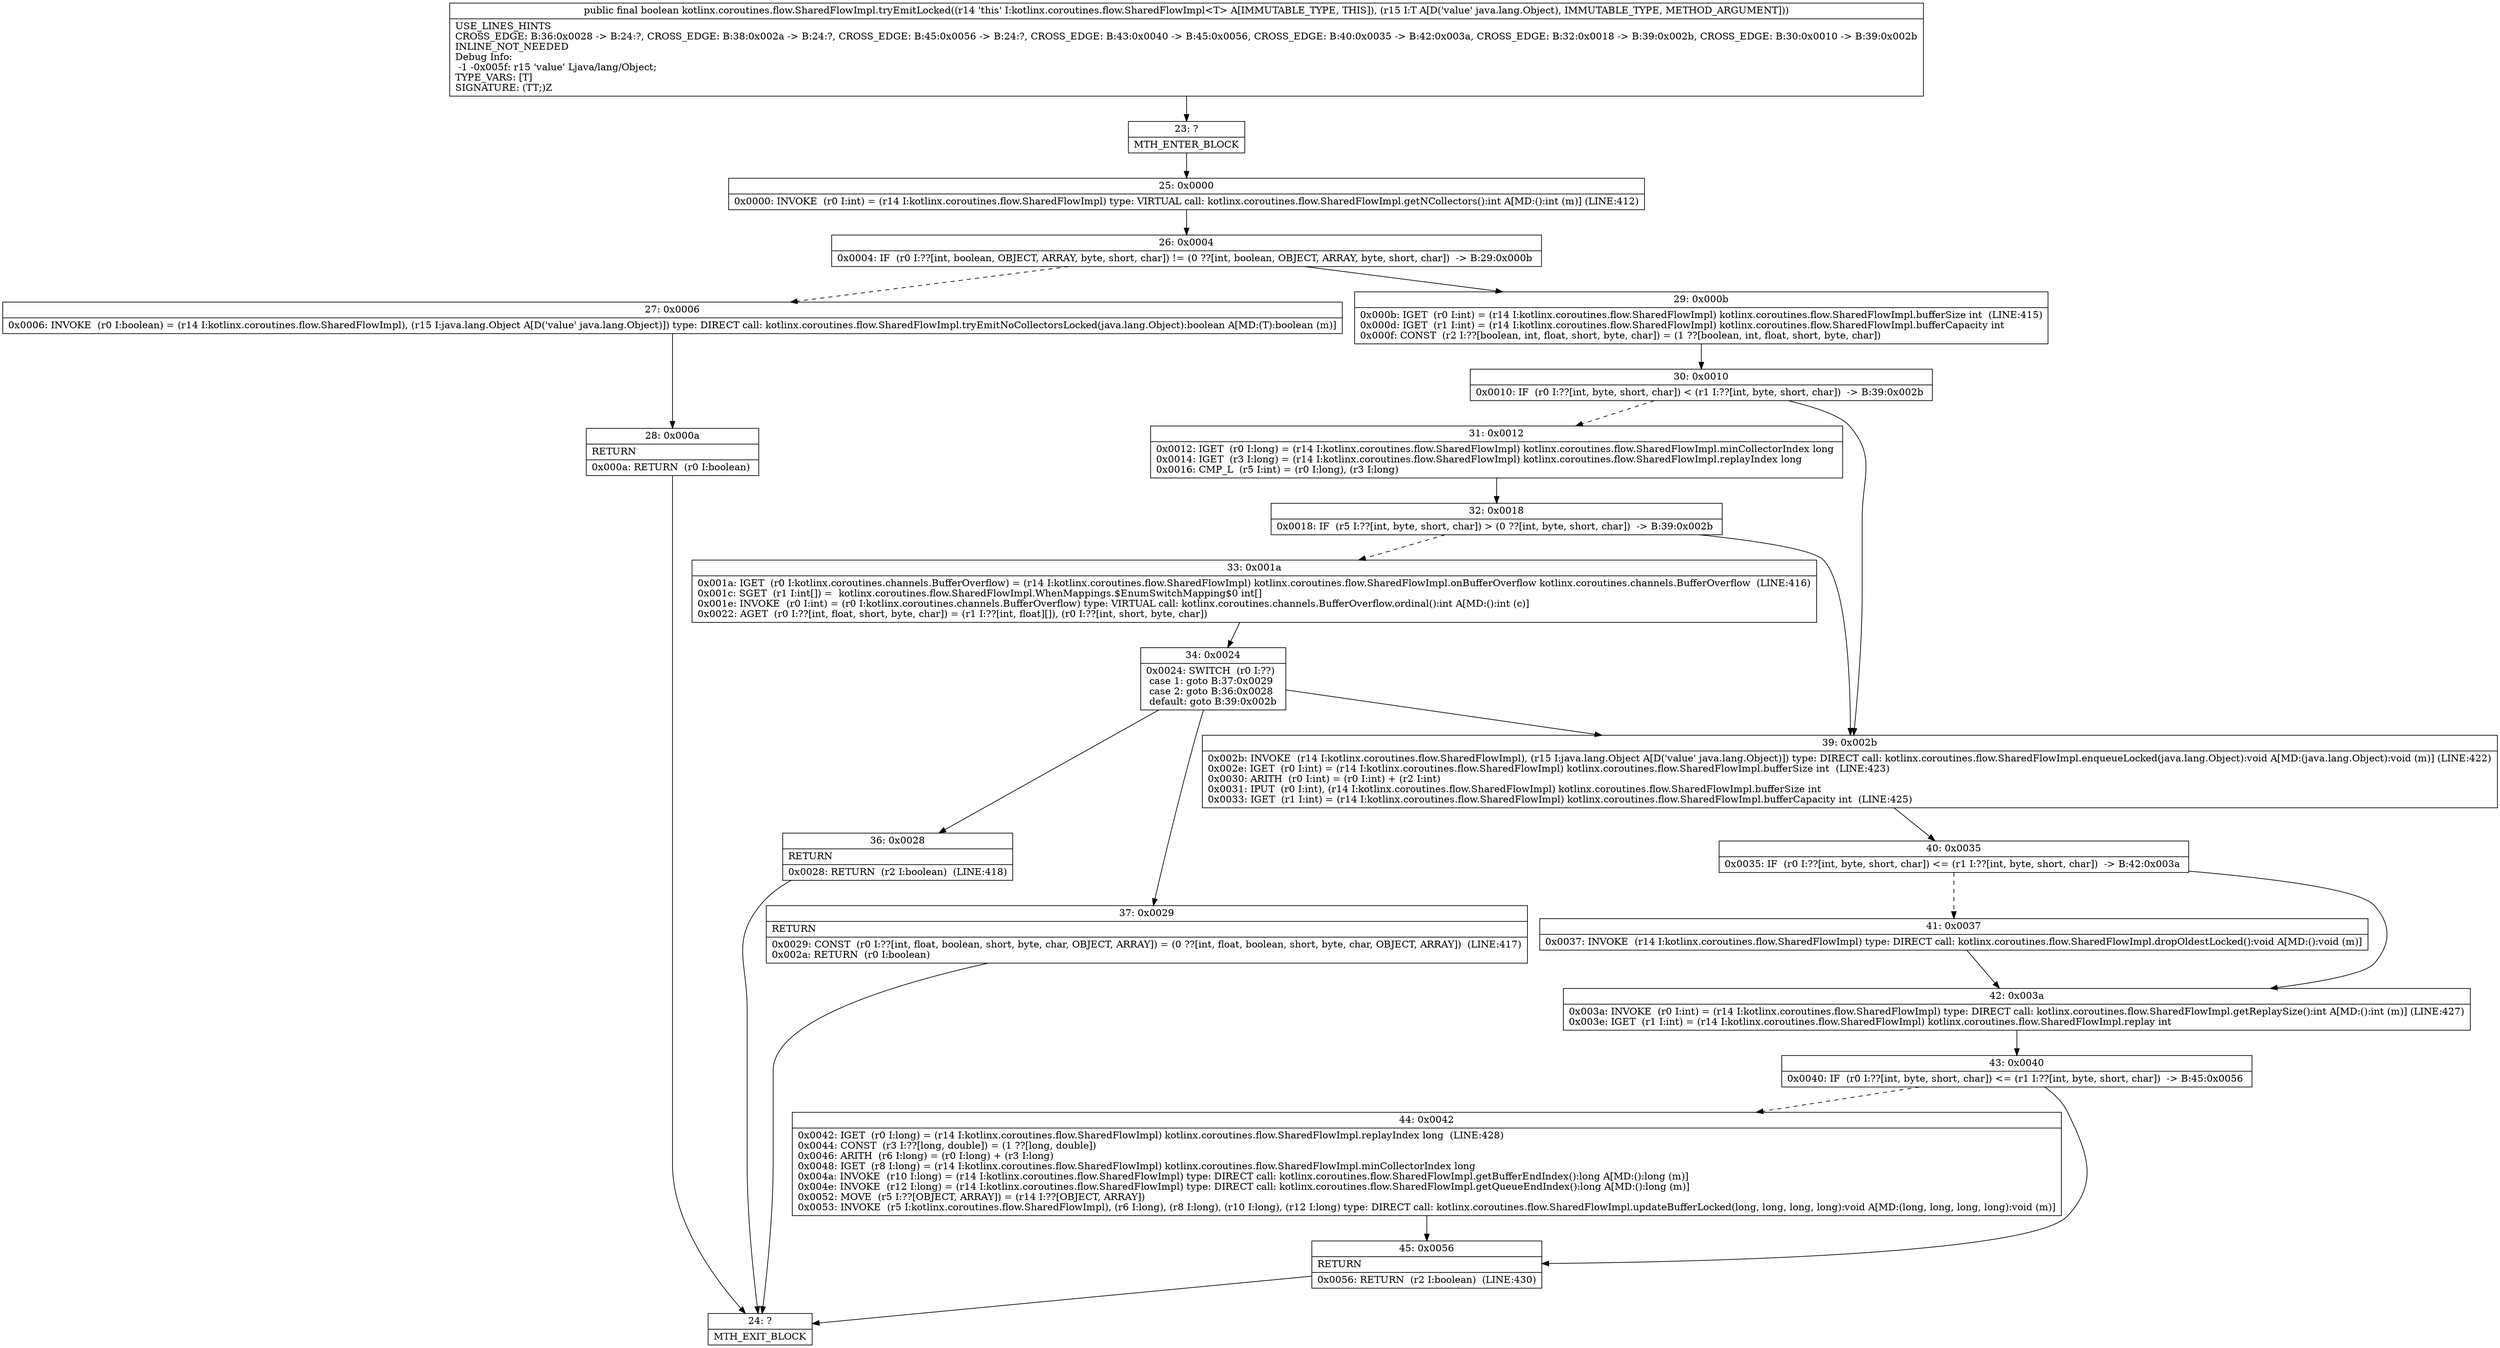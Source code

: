 digraph "CFG forkotlinx.coroutines.flow.SharedFlowImpl.tryEmitLocked(Ljava\/lang\/Object;)Z" {
Node_23 [shape=record,label="{23\:\ ?|MTH_ENTER_BLOCK\l}"];
Node_25 [shape=record,label="{25\:\ 0x0000|0x0000: INVOKE  (r0 I:int) = (r14 I:kotlinx.coroutines.flow.SharedFlowImpl) type: VIRTUAL call: kotlinx.coroutines.flow.SharedFlowImpl.getNCollectors():int A[MD:():int (m)] (LINE:412)\l}"];
Node_26 [shape=record,label="{26\:\ 0x0004|0x0004: IF  (r0 I:??[int, boolean, OBJECT, ARRAY, byte, short, char]) != (0 ??[int, boolean, OBJECT, ARRAY, byte, short, char])  \-\> B:29:0x000b \l}"];
Node_27 [shape=record,label="{27\:\ 0x0006|0x0006: INVOKE  (r0 I:boolean) = (r14 I:kotlinx.coroutines.flow.SharedFlowImpl), (r15 I:java.lang.Object A[D('value' java.lang.Object)]) type: DIRECT call: kotlinx.coroutines.flow.SharedFlowImpl.tryEmitNoCollectorsLocked(java.lang.Object):boolean A[MD:(T):boolean (m)]\l}"];
Node_28 [shape=record,label="{28\:\ 0x000a|RETURN\l|0x000a: RETURN  (r0 I:boolean) \l}"];
Node_24 [shape=record,label="{24\:\ ?|MTH_EXIT_BLOCK\l}"];
Node_29 [shape=record,label="{29\:\ 0x000b|0x000b: IGET  (r0 I:int) = (r14 I:kotlinx.coroutines.flow.SharedFlowImpl) kotlinx.coroutines.flow.SharedFlowImpl.bufferSize int  (LINE:415)\l0x000d: IGET  (r1 I:int) = (r14 I:kotlinx.coroutines.flow.SharedFlowImpl) kotlinx.coroutines.flow.SharedFlowImpl.bufferCapacity int \l0x000f: CONST  (r2 I:??[boolean, int, float, short, byte, char]) = (1 ??[boolean, int, float, short, byte, char]) \l}"];
Node_30 [shape=record,label="{30\:\ 0x0010|0x0010: IF  (r0 I:??[int, byte, short, char]) \< (r1 I:??[int, byte, short, char])  \-\> B:39:0x002b \l}"];
Node_31 [shape=record,label="{31\:\ 0x0012|0x0012: IGET  (r0 I:long) = (r14 I:kotlinx.coroutines.flow.SharedFlowImpl) kotlinx.coroutines.flow.SharedFlowImpl.minCollectorIndex long \l0x0014: IGET  (r3 I:long) = (r14 I:kotlinx.coroutines.flow.SharedFlowImpl) kotlinx.coroutines.flow.SharedFlowImpl.replayIndex long \l0x0016: CMP_L  (r5 I:int) = (r0 I:long), (r3 I:long) \l}"];
Node_32 [shape=record,label="{32\:\ 0x0018|0x0018: IF  (r5 I:??[int, byte, short, char]) \> (0 ??[int, byte, short, char])  \-\> B:39:0x002b \l}"];
Node_33 [shape=record,label="{33\:\ 0x001a|0x001a: IGET  (r0 I:kotlinx.coroutines.channels.BufferOverflow) = (r14 I:kotlinx.coroutines.flow.SharedFlowImpl) kotlinx.coroutines.flow.SharedFlowImpl.onBufferOverflow kotlinx.coroutines.channels.BufferOverflow  (LINE:416)\l0x001c: SGET  (r1 I:int[]) =  kotlinx.coroutines.flow.SharedFlowImpl.WhenMappings.$EnumSwitchMapping$0 int[] \l0x001e: INVOKE  (r0 I:int) = (r0 I:kotlinx.coroutines.channels.BufferOverflow) type: VIRTUAL call: kotlinx.coroutines.channels.BufferOverflow.ordinal():int A[MD:():int (c)]\l0x0022: AGET  (r0 I:??[int, float, short, byte, char]) = (r1 I:??[int, float][]), (r0 I:??[int, short, byte, char]) \l}"];
Node_34 [shape=record,label="{34\:\ 0x0024|0x0024: SWITCH  (r0 I:??)\l case 1: goto B:37:0x0029\l case 2: goto B:36:0x0028\l default: goto B:39:0x002b \l}"];
Node_36 [shape=record,label="{36\:\ 0x0028|RETURN\l|0x0028: RETURN  (r2 I:boolean)  (LINE:418)\l}"];
Node_37 [shape=record,label="{37\:\ 0x0029|RETURN\l|0x0029: CONST  (r0 I:??[int, float, boolean, short, byte, char, OBJECT, ARRAY]) = (0 ??[int, float, boolean, short, byte, char, OBJECT, ARRAY])  (LINE:417)\l0x002a: RETURN  (r0 I:boolean) \l}"];
Node_39 [shape=record,label="{39\:\ 0x002b|0x002b: INVOKE  (r14 I:kotlinx.coroutines.flow.SharedFlowImpl), (r15 I:java.lang.Object A[D('value' java.lang.Object)]) type: DIRECT call: kotlinx.coroutines.flow.SharedFlowImpl.enqueueLocked(java.lang.Object):void A[MD:(java.lang.Object):void (m)] (LINE:422)\l0x002e: IGET  (r0 I:int) = (r14 I:kotlinx.coroutines.flow.SharedFlowImpl) kotlinx.coroutines.flow.SharedFlowImpl.bufferSize int  (LINE:423)\l0x0030: ARITH  (r0 I:int) = (r0 I:int) + (r2 I:int) \l0x0031: IPUT  (r0 I:int), (r14 I:kotlinx.coroutines.flow.SharedFlowImpl) kotlinx.coroutines.flow.SharedFlowImpl.bufferSize int \l0x0033: IGET  (r1 I:int) = (r14 I:kotlinx.coroutines.flow.SharedFlowImpl) kotlinx.coroutines.flow.SharedFlowImpl.bufferCapacity int  (LINE:425)\l}"];
Node_40 [shape=record,label="{40\:\ 0x0035|0x0035: IF  (r0 I:??[int, byte, short, char]) \<= (r1 I:??[int, byte, short, char])  \-\> B:42:0x003a \l}"];
Node_41 [shape=record,label="{41\:\ 0x0037|0x0037: INVOKE  (r14 I:kotlinx.coroutines.flow.SharedFlowImpl) type: DIRECT call: kotlinx.coroutines.flow.SharedFlowImpl.dropOldestLocked():void A[MD:():void (m)]\l}"];
Node_42 [shape=record,label="{42\:\ 0x003a|0x003a: INVOKE  (r0 I:int) = (r14 I:kotlinx.coroutines.flow.SharedFlowImpl) type: DIRECT call: kotlinx.coroutines.flow.SharedFlowImpl.getReplaySize():int A[MD:():int (m)] (LINE:427)\l0x003e: IGET  (r1 I:int) = (r14 I:kotlinx.coroutines.flow.SharedFlowImpl) kotlinx.coroutines.flow.SharedFlowImpl.replay int \l}"];
Node_43 [shape=record,label="{43\:\ 0x0040|0x0040: IF  (r0 I:??[int, byte, short, char]) \<= (r1 I:??[int, byte, short, char])  \-\> B:45:0x0056 \l}"];
Node_44 [shape=record,label="{44\:\ 0x0042|0x0042: IGET  (r0 I:long) = (r14 I:kotlinx.coroutines.flow.SharedFlowImpl) kotlinx.coroutines.flow.SharedFlowImpl.replayIndex long  (LINE:428)\l0x0044: CONST  (r3 I:??[long, double]) = (1 ??[long, double]) \l0x0046: ARITH  (r6 I:long) = (r0 I:long) + (r3 I:long) \l0x0048: IGET  (r8 I:long) = (r14 I:kotlinx.coroutines.flow.SharedFlowImpl) kotlinx.coroutines.flow.SharedFlowImpl.minCollectorIndex long \l0x004a: INVOKE  (r10 I:long) = (r14 I:kotlinx.coroutines.flow.SharedFlowImpl) type: DIRECT call: kotlinx.coroutines.flow.SharedFlowImpl.getBufferEndIndex():long A[MD:():long (m)]\l0x004e: INVOKE  (r12 I:long) = (r14 I:kotlinx.coroutines.flow.SharedFlowImpl) type: DIRECT call: kotlinx.coroutines.flow.SharedFlowImpl.getQueueEndIndex():long A[MD:():long (m)]\l0x0052: MOVE  (r5 I:??[OBJECT, ARRAY]) = (r14 I:??[OBJECT, ARRAY]) \l0x0053: INVOKE  (r5 I:kotlinx.coroutines.flow.SharedFlowImpl), (r6 I:long), (r8 I:long), (r10 I:long), (r12 I:long) type: DIRECT call: kotlinx.coroutines.flow.SharedFlowImpl.updateBufferLocked(long, long, long, long):void A[MD:(long, long, long, long):void (m)]\l}"];
Node_45 [shape=record,label="{45\:\ 0x0056|RETURN\l|0x0056: RETURN  (r2 I:boolean)  (LINE:430)\l}"];
MethodNode[shape=record,label="{public final boolean kotlinx.coroutines.flow.SharedFlowImpl.tryEmitLocked((r14 'this' I:kotlinx.coroutines.flow.SharedFlowImpl\<T\> A[IMMUTABLE_TYPE, THIS]), (r15 I:T A[D('value' java.lang.Object), IMMUTABLE_TYPE, METHOD_ARGUMENT]))  | USE_LINES_HINTS\lCROSS_EDGE: B:36:0x0028 \-\> B:24:?, CROSS_EDGE: B:38:0x002a \-\> B:24:?, CROSS_EDGE: B:45:0x0056 \-\> B:24:?, CROSS_EDGE: B:43:0x0040 \-\> B:45:0x0056, CROSS_EDGE: B:40:0x0035 \-\> B:42:0x003a, CROSS_EDGE: B:32:0x0018 \-\> B:39:0x002b, CROSS_EDGE: B:30:0x0010 \-\> B:39:0x002b\lINLINE_NOT_NEEDED\lDebug Info:\l  \-1 \-0x005f: r15 'value' Ljava\/lang\/Object;\lTYPE_VARS: [T]\lSIGNATURE: (TT;)Z\l}"];
MethodNode -> Node_23;Node_23 -> Node_25;
Node_25 -> Node_26;
Node_26 -> Node_27[style=dashed];
Node_26 -> Node_29;
Node_27 -> Node_28;
Node_28 -> Node_24;
Node_29 -> Node_30;
Node_30 -> Node_31[style=dashed];
Node_30 -> Node_39;
Node_31 -> Node_32;
Node_32 -> Node_33[style=dashed];
Node_32 -> Node_39;
Node_33 -> Node_34;
Node_34 -> Node_36;
Node_34 -> Node_37;
Node_34 -> Node_39;
Node_36 -> Node_24;
Node_37 -> Node_24;
Node_39 -> Node_40;
Node_40 -> Node_41[style=dashed];
Node_40 -> Node_42;
Node_41 -> Node_42;
Node_42 -> Node_43;
Node_43 -> Node_44[style=dashed];
Node_43 -> Node_45;
Node_44 -> Node_45;
Node_45 -> Node_24;
}

